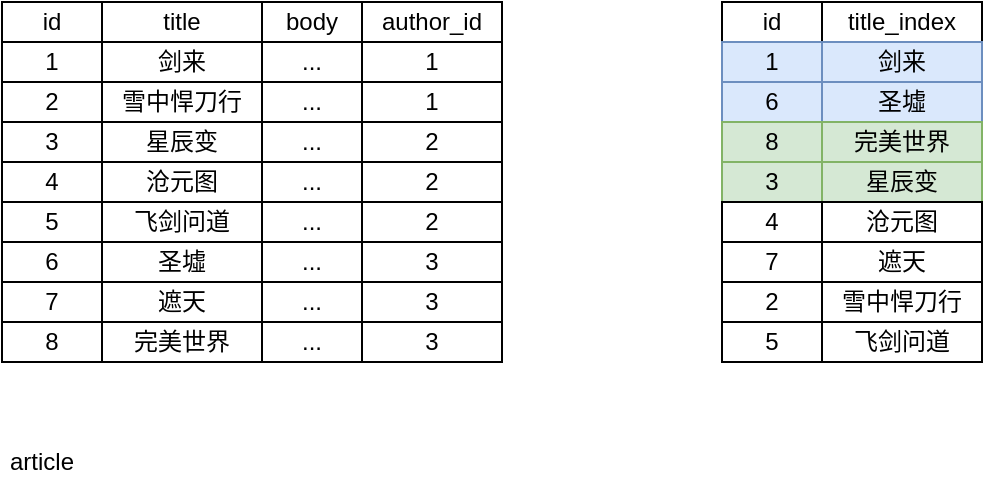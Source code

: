 <mxfile version="12.9.13" type="device" pages="5"><diagram id="SAHZ_85-URSZ0L83aKiW" name="第 3 页"><mxGraphModel dx="2884" dy="1764" grid="1" gridSize="10" guides="1" tooltips="1" connect="1" arrows="1" fold="1" page="1" pageScale="1" pageWidth="827" pageHeight="1169" math="0" shadow="0"><root><mxCell id="EM-shL7w8qFc5RK3gQgX-0"/><mxCell id="EM-shL7w8qFc5RK3gQgX-1" parent="EM-shL7w8qFc5RK3gQgX-0"/><mxCell id="H7RAZoJrEF4O6ANiTZ-S-0" value="id" style="rounded=0;whiteSpace=wrap;html=1;" parent="EM-shL7w8qFc5RK3gQgX-1" vertex="1"><mxGeometry x="-1620" y="-1150" width="50" height="20" as="geometry"/></mxCell><mxCell id="H7RAZoJrEF4O6ANiTZ-S-1" value="title" style="rounded=0;whiteSpace=wrap;html=1;" parent="EM-shL7w8qFc5RK3gQgX-1" vertex="1"><mxGeometry x="-1570" y="-1150" width="80" height="20" as="geometry"/></mxCell><mxCell id="H7RAZoJrEF4O6ANiTZ-S-2" value="body" style="rounded=0;whiteSpace=wrap;html=1;" parent="EM-shL7w8qFc5RK3gQgX-1" vertex="1"><mxGeometry x="-1490" y="-1150" width="50" height="20" as="geometry"/></mxCell><mxCell id="H7RAZoJrEF4O6ANiTZ-S-3" value="author_id" style="rounded=0;whiteSpace=wrap;html=1;" parent="EM-shL7w8qFc5RK3gQgX-1" vertex="1"><mxGeometry x="-1440" y="-1150" width="70" height="20" as="geometry"/></mxCell><mxCell id="H7RAZoJrEF4O6ANiTZ-S-4" value="1" style="rounded=0;whiteSpace=wrap;html=1;" parent="EM-shL7w8qFc5RK3gQgX-1" vertex="1"><mxGeometry x="-1620" y="-1130" width="50" height="20" as="geometry"/></mxCell><mxCell id="H7RAZoJrEF4O6ANiTZ-S-5" value="剑来" style="rounded=0;whiteSpace=wrap;html=1;" parent="EM-shL7w8qFc5RK3gQgX-1" vertex="1"><mxGeometry x="-1570" y="-1130" width="80" height="20" as="geometry"/></mxCell><mxCell id="H7RAZoJrEF4O6ANiTZ-S-6" value="..." style="rounded=0;whiteSpace=wrap;html=1;" parent="EM-shL7w8qFc5RK3gQgX-1" vertex="1"><mxGeometry x="-1490" y="-1130" width="50" height="20" as="geometry"/></mxCell><mxCell id="H7RAZoJrEF4O6ANiTZ-S-7" value="1" style="rounded=0;whiteSpace=wrap;html=1;" parent="EM-shL7w8qFc5RK3gQgX-1" vertex="1"><mxGeometry x="-1440" y="-1130" width="70" height="20" as="geometry"/></mxCell><mxCell id="H7RAZoJrEF4O6ANiTZ-S-8" value="2" style="rounded=0;whiteSpace=wrap;html=1;" parent="EM-shL7w8qFc5RK3gQgX-1" vertex="1"><mxGeometry x="-1620" y="-1110" width="50" height="20" as="geometry"/></mxCell><mxCell id="H7RAZoJrEF4O6ANiTZ-S-9" value="雪中悍刀行" style="rounded=0;whiteSpace=wrap;html=1;" parent="EM-shL7w8qFc5RK3gQgX-1" vertex="1"><mxGeometry x="-1570" y="-1110" width="80" height="20" as="geometry"/></mxCell><mxCell id="H7RAZoJrEF4O6ANiTZ-S-10" value="..." style="rounded=0;whiteSpace=wrap;html=1;" parent="EM-shL7w8qFc5RK3gQgX-1" vertex="1"><mxGeometry x="-1490" y="-1110" width="50" height="20" as="geometry"/></mxCell><mxCell id="H7RAZoJrEF4O6ANiTZ-S-11" value="1" style="rounded=0;whiteSpace=wrap;html=1;" parent="EM-shL7w8qFc5RK3gQgX-1" vertex="1"><mxGeometry x="-1440" y="-1110" width="70" height="20" as="geometry"/></mxCell><mxCell id="H7RAZoJrEF4O6ANiTZ-S-12" value="3" style="rounded=0;whiteSpace=wrap;html=1;" parent="EM-shL7w8qFc5RK3gQgX-1" vertex="1"><mxGeometry x="-1620" y="-1090" width="50" height="20" as="geometry"/></mxCell><mxCell id="H7RAZoJrEF4O6ANiTZ-S-13" value="星辰变" style="rounded=0;whiteSpace=wrap;html=1;" parent="EM-shL7w8qFc5RK3gQgX-1" vertex="1"><mxGeometry x="-1570" y="-1090" width="80" height="20" as="geometry"/></mxCell><mxCell id="H7RAZoJrEF4O6ANiTZ-S-14" value="..." style="rounded=0;whiteSpace=wrap;html=1;" parent="EM-shL7w8qFc5RK3gQgX-1" vertex="1"><mxGeometry x="-1490" y="-1090" width="50" height="20" as="geometry"/></mxCell><mxCell id="H7RAZoJrEF4O6ANiTZ-S-15" value="2" style="rounded=0;whiteSpace=wrap;html=1;" parent="EM-shL7w8qFc5RK3gQgX-1" vertex="1"><mxGeometry x="-1440" y="-1090" width="70" height="20" as="geometry"/></mxCell><mxCell id="H7RAZoJrEF4O6ANiTZ-S-16" value="4" style="rounded=0;whiteSpace=wrap;html=1;" parent="EM-shL7w8qFc5RK3gQgX-1" vertex="1"><mxGeometry x="-1620" y="-1070" width="50" height="20" as="geometry"/></mxCell><mxCell id="H7RAZoJrEF4O6ANiTZ-S-17" value="沧元图" style="rounded=0;whiteSpace=wrap;html=1;" parent="EM-shL7w8qFc5RK3gQgX-1" vertex="1"><mxGeometry x="-1570" y="-1070" width="80" height="20" as="geometry"/></mxCell><mxCell id="H7RAZoJrEF4O6ANiTZ-S-18" value="..." style="rounded=0;whiteSpace=wrap;html=1;" parent="EM-shL7w8qFc5RK3gQgX-1" vertex="1"><mxGeometry x="-1490" y="-1070" width="50" height="20" as="geometry"/></mxCell><mxCell id="H7RAZoJrEF4O6ANiTZ-S-19" value="2" style="rounded=0;whiteSpace=wrap;html=1;" parent="EM-shL7w8qFc5RK3gQgX-1" vertex="1"><mxGeometry x="-1440" y="-1070" width="70" height="20" as="geometry"/></mxCell><mxCell id="H7RAZoJrEF4O6ANiTZ-S-20" value="5" style="rounded=0;whiteSpace=wrap;html=1;" parent="EM-shL7w8qFc5RK3gQgX-1" vertex="1"><mxGeometry x="-1620" y="-1050" width="50" height="20" as="geometry"/></mxCell><mxCell id="H7RAZoJrEF4O6ANiTZ-S-21" value="飞剑问道" style="rounded=0;whiteSpace=wrap;html=1;" parent="EM-shL7w8qFc5RK3gQgX-1" vertex="1"><mxGeometry x="-1570" y="-1050" width="80" height="20" as="geometry"/></mxCell><mxCell id="H7RAZoJrEF4O6ANiTZ-S-22" value="..." style="rounded=0;whiteSpace=wrap;html=1;" parent="EM-shL7w8qFc5RK3gQgX-1" vertex="1"><mxGeometry x="-1490" y="-1050" width="50" height="20" as="geometry"/></mxCell><mxCell id="H7RAZoJrEF4O6ANiTZ-S-23" value="2" style="rounded=0;whiteSpace=wrap;html=1;" parent="EM-shL7w8qFc5RK3gQgX-1" vertex="1"><mxGeometry x="-1440" y="-1050" width="70" height="20" as="geometry"/></mxCell><mxCell id="H7RAZoJrEF4O6ANiTZ-S-24" value="6" style="rounded=0;whiteSpace=wrap;html=1;" parent="EM-shL7w8qFc5RK3gQgX-1" vertex="1"><mxGeometry x="-1620" y="-1030" width="50" height="20" as="geometry"/></mxCell><mxCell id="H7RAZoJrEF4O6ANiTZ-S-25" value="圣墟" style="rounded=0;whiteSpace=wrap;html=1;" parent="EM-shL7w8qFc5RK3gQgX-1" vertex="1"><mxGeometry x="-1570" y="-1030" width="80" height="20" as="geometry"/></mxCell><mxCell id="H7RAZoJrEF4O6ANiTZ-S-26" value="..." style="rounded=0;whiteSpace=wrap;html=1;" parent="EM-shL7w8qFc5RK3gQgX-1" vertex="1"><mxGeometry x="-1490" y="-1030" width="50" height="20" as="geometry"/></mxCell><mxCell id="H7RAZoJrEF4O6ANiTZ-S-27" value="3" style="rounded=0;whiteSpace=wrap;html=1;" parent="EM-shL7w8qFc5RK3gQgX-1" vertex="1"><mxGeometry x="-1440" y="-1030" width="70" height="20" as="geometry"/></mxCell><mxCell id="H7RAZoJrEF4O6ANiTZ-S-28" value="7" style="rounded=0;whiteSpace=wrap;html=1;" parent="EM-shL7w8qFc5RK3gQgX-1" vertex="1"><mxGeometry x="-1620" y="-1010" width="50" height="20" as="geometry"/></mxCell><mxCell id="H7RAZoJrEF4O6ANiTZ-S-29" value="遮天" style="rounded=0;whiteSpace=wrap;html=1;" parent="EM-shL7w8qFc5RK3gQgX-1" vertex="1"><mxGeometry x="-1570" y="-1010" width="80" height="20" as="geometry"/></mxCell><mxCell id="H7RAZoJrEF4O6ANiTZ-S-30" value="..." style="rounded=0;whiteSpace=wrap;html=1;" parent="EM-shL7w8qFc5RK3gQgX-1" vertex="1"><mxGeometry x="-1490" y="-1010" width="50" height="20" as="geometry"/></mxCell><mxCell id="H7RAZoJrEF4O6ANiTZ-S-31" value="3" style="rounded=0;whiteSpace=wrap;html=1;" parent="EM-shL7w8qFc5RK3gQgX-1" vertex="1"><mxGeometry x="-1440" y="-1010" width="70" height="20" as="geometry"/></mxCell><mxCell id="H7RAZoJrEF4O6ANiTZ-S-32" value="8" style="rounded=0;whiteSpace=wrap;html=1;" parent="EM-shL7w8qFc5RK3gQgX-1" vertex="1"><mxGeometry x="-1620" y="-990" width="50" height="20" as="geometry"/></mxCell><mxCell id="H7RAZoJrEF4O6ANiTZ-S-33" value="完美世界" style="rounded=0;whiteSpace=wrap;html=1;" parent="EM-shL7w8qFc5RK3gQgX-1" vertex="1"><mxGeometry x="-1570" y="-990" width="80" height="20" as="geometry"/></mxCell><mxCell id="H7RAZoJrEF4O6ANiTZ-S-34" value="..." style="rounded=0;whiteSpace=wrap;html=1;" parent="EM-shL7w8qFc5RK3gQgX-1" vertex="1"><mxGeometry x="-1490" y="-990" width="50" height="20" as="geometry"/></mxCell><mxCell id="H7RAZoJrEF4O6ANiTZ-S-35" value="3" style="rounded=0;whiteSpace=wrap;html=1;" parent="EM-shL7w8qFc5RK3gQgX-1" vertex="1"><mxGeometry x="-1440" y="-990" width="70" height="20" as="geometry"/></mxCell><mxCell id="H7RAZoJrEF4O6ANiTZ-S-36" value="article" style="text;html=1;strokeColor=none;fillColor=none;align=center;verticalAlign=middle;whiteSpace=wrap;rounded=0;" parent="EM-shL7w8qFc5RK3gQgX-1" vertex="1"><mxGeometry x="-1620" y="-930" width="40" height="20" as="geometry"/></mxCell><mxCell id="H7RAZoJrEF4O6ANiTZ-S-46" value="id" style="rounded=0;whiteSpace=wrap;html=1;" parent="EM-shL7w8qFc5RK3gQgX-1" vertex="1"><mxGeometry x="-1260" y="-1150" width="50" height="20" as="geometry"/></mxCell><mxCell id="H7RAZoJrEF4O6ANiTZ-S-47" value="title_index" style="rounded=0;whiteSpace=wrap;html=1;" parent="EM-shL7w8qFc5RK3gQgX-1" vertex="1"><mxGeometry x="-1210" y="-1150" width="80" height="20" as="geometry"/></mxCell><mxCell id="H7RAZoJrEF4O6ANiTZ-S-48" value="1" style="rounded=0;whiteSpace=wrap;html=1;fillColor=#dae8fc;strokeColor=#6c8ebf;" parent="EM-shL7w8qFc5RK3gQgX-1" vertex="1"><mxGeometry x="-1260" y="-1130" width="50" height="20" as="geometry"/></mxCell><mxCell id="H7RAZoJrEF4O6ANiTZ-S-49" value="剑来" style="rounded=0;whiteSpace=wrap;html=1;fillColor=#dae8fc;strokeColor=#6c8ebf;" parent="EM-shL7w8qFc5RK3gQgX-1" vertex="1"><mxGeometry x="-1210" y="-1130" width="80" height="20" as="geometry"/></mxCell><mxCell id="H7RAZoJrEF4O6ANiTZ-S-50" value="2" style="rounded=0;whiteSpace=wrap;html=1;" parent="EM-shL7w8qFc5RK3gQgX-1" vertex="1"><mxGeometry x="-1260" y="-1010" width="50" height="20" as="geometry"/></mxCell><mxCell id="H7RAZoJrEF4O6ANiTZ-S-51" value="雪中悍刀行" style="rounded=0;whiteSpace=wrap;html=1;" parent="EM-shL7w8qFc5RK3gQgX-1" vertex="1"><mxGeometry x="-1210" y="-1010" width="80" height="20" as="geometry"/></mxCell><mxCell id="H7RAZoJrEF4O6ANiTZ-S-52" value="3" style="rounded=0;whiteSpace=wrap;html=1;fillColor=#d5e8d4;strokeColor=#82b366;" parent="EM-shL7w8qFc5RK3gQgX-1" vertex="1"><mxGeometry x="-1260" y="-1070" width="50" height="20" as="geometry"/></mxCell><mxCell id="H7RAZoJrEF4O6ANiTZ-S-53" value="星辰变" style="rounded=0;whiteSpace=wrap;html=1;fillColor=#d5e8d4;strokeColor=#82b366;" parent="EM-shL7w8qFc5RK3gQgX-1" vertex="1"><mxGeometry x="-1210" y="-1070" width="80" height="20" as="geometry"/></mxCell><mxCell id="H7RAZoJrEF4O6ANiTZ-S-54" value="4" style="rounded=0;whiteSpace=wrap;html=1;" parent="EM-shL7w8qFc5RK3gQgX-1" vertex="1"><mxGeometry x="-1260" y="-1050" width="50" height="20" as="geometry"/></mxCell><mxCell id="H7RAZoJrEF4O6ANiTZ-S-55" value="沧元图" style="rounded=0;whiteSpace=wrap;html=1;" parent="EM-shL7w8qFc5RK3gQgX-1" vertex="1"><mxGeometry x="-1210" y="-1050" width="80" height="20" as="geometry"/></mxCell><mxCell id="H7RAZoJrEF4O6ANiTZ-S-56" value="5" style="rounded=0;whiteSpace=wrap;html=1;" parent="EM-shL7w8qFc5RK3gQgX-1" vertex="1"><mxGeometry x="-1260" y="-990" width="50" height="20" as="geometry"/></mxCell><mxCell id="H7RAZoJrEF4O6ANiTZ-S-57" value="飞剑问道" style="rounded=0;whiteSpace=wrap;html=1;" parent="EM-shL7w8qFc5RK3gQgX-1" vertex="1"><mxGeometry x="-1210" y="-990" width="80" height="20" as="geometry"/></mxCell><mxCell id="H7RAZoJrEF4O6ANiTZ-S-58" value="6" style="rounded=0;whiteSpace=wrap;html=1;fillColor=#dae8fc;strokeColor=#6c8ebf;" parent="EM-shL7w8qFc5RK3gQgX-1" vertex="1"><mxGeometry x="-1260" y="-1110" width="50" height="20" as="geometry"/></mxCell><mxCell id="H7RAZoJrEF4O6ANiTZ-S-59" value="圣墟" style="rounded=0;whiteSpace=wrap;html=1;fillColor=#dae8fc;strokeColor=#6c8ebf;" parent="EM-shL7w8qFc5RK3gQgX-1" vertex="1"><mxGeometry x="-1210" y="-1110" width="80" height="20" as="geometry"/></mxCell><mxCell id="H7RAZoJrEF4O6ANiTZ-S-60" value="7" style="rounded=0;whiteSpace=wrap;html=1;" parent="EM-shL7w8qFc5RK3gQgX-1" vertex="1"><mxGeometry x="-1260" y="-1030" width="50" height="20" as="geometry"/></mxCell><mxCell id="H7RAZoJrEF4O6ANiTZ-S-61" value="遮天" style="rounded=0;whiteSpace=wrap;html=1;" parent="EM-shL7w8qFc5RK3gQgX-1" vertex="1"><mxGeometry x="-1210" y="-1030" width="80" height="20" as="geometry"/></mxCell><mxCell id="H7RAZoJrEF4O6ANiTZ-S-62" value="8" style="rounded=0;whiteSpace=wrap;html=1;fillColor=#d5e8d4;strokeColor=#82b366;" parent="EM-shL7w8qFc5RK3gQgX-1" vertex="1"><mxGeometry x="-1260" y="-1090" width="50" height="20" as="geometry"/></mxCell><mxCell id="H7RAZoJrEF4O6ANiTZ-S-63" value="完美世界" style="rounded=0;whiteSpace=wrap;html=1;fillColor=#d5e8d4;strokeColor=#82b366;" parent="EM-shL7w8qFc5RK3gQgX-1" vertex="1"><mxGeometry x="-1210" y="-1090" width="80" height="20" as="geometry"/></mxCell></root></mxGraphModel></diagram><diagram id="Gzs7gJSkdzjcwkYNCW-Y" name="一对多"><mxGraphModel dx="2502" dy="1579" grid="1" gridSize="10" guides="1" tooltips="1" connect="1" arrows="1" fold="1" page="1" pageScale="1" pageWidth="827" pageHeight="1169" math="0" shadow="0"><root><mxCell id="0"/><mxCell id="1" parent="0"/><mxCell id="wrlvUD5LzXVOaddVblRg-1" value="id" style="rounded=0;whiteSpace=wrap;html=1;" parent="1" vertex="1"><mxGeometry x="-1620" y="-1000" width="50" height="20" as="geometry"/></mxCell><mxCell id="wrlvUD5LzXVOaddVblRg-2" value="title" style="rounded=0;whiteSpace=wrap;html=1;" parent="1" vertex="1"><mxGeometry x="-1570" y="-1000" width="80" height="20" as="geometry"/></mxCell><mxCell id="wrlvUD5LzXVOaddVblRg-3" value="body" style="rounded=0;whiteSpace=wrap;html=1;" parent="1" vertex="1"><mxGeometry x="-1490" y="-1000" width="50" height="20" as="geometry"/></mxCell><mxCell id="wrlvUD5LzXVOaddVblRg-4" style="edgeStyle=orthogonalEdgeStyle;rounded=0;orthogonalLoop=1;jettySize=auto;html=1;exitX=0.5;exitY=0;exitDx=0;exitDy=0;entryX=0.5;entryY=0;entryDx=0;entryDy=0;" parent="1" source="wrlvUD5LzXVOaddVblRg-5" target="wrlvUD5LzXVOaddVblRg-46" edge="1"><mxGeometry relative="1" as="geometry"><mxPoint x="-1405" y="-1040" as="targetPoint"/></mxGeometry></mxCell><mxCell id="wrlvUD5LzXVOaddVblRg-5" value="author_id" style="rounded=0;whiteSpace=wrap;html=1;" parent="1" vertex="1"><mxGeometry x="-1440" y="-1000" width="70" height="20" as="geometry"/></mxCell><mxCell id="wrlvUD5LzXVOaddVblRg-6" value="1" style="rounded=0;whiteSpace=wrap;html=1;" parent="1" vertex="1"><mxGeometry x="-1620" y="-980" width="50" height="20" as="geometry"/></mxCell><mxCell id="wrlvUD5LzXVOaddVblRg-7" value="剑来" style="rounded=0;whiteSpace=wrap;html=1;" parent="1" vertex="1"><mxGeometry x="-1570" y="-980" width="80" height="20" as="geometry"/></mxCell><mxCell id="wrlvUD5LzXVOaddVblRg-8" value="..." style="rounded=0;whiteSpace=wrap;html=1;" parent="1" vertex="1"><mxGeometry x="-1490" y="-980" width="50" height="20" as="geometry"/></mxCell><mxCell id="wrlvUD5LzXVOaddVblRg-9" style="edgeStyle=orthogonalEdgeStyle;rounded=0;orthogonalLoop=1;jettySize=auto;html=1;exitX=1;exitY=0.5;exitDx=0;exitDy=0;entryX=0;entryY=0.5;entryDx=0;entryDy=0;dashed=1;startArrow=none;startFill=0;endArrow=openThin;endFill=0;curved=1;" parent="1" source="wrlvUD5LzXVOaddVblRg-10" target="wrlvUD5LzXVOaddVblRg-49" edge="1"><mxGeometry relative="1" as="geometry"/></mxCell><mxCell id="wrlvUD5LzXVOaddVblRg-10" value="1" style="rounded=0;whiteSpace=wrap;html=1;" parent="1" vertex="1"><mxGeometry x="-1440" y="-980" width="70" height="20" as="geometry"/></mxCell><mxCell id="wrlvUD5LzXVOaddVblRg-11" value="2" style="rounded=0;whiteSpace=wrap;html=1;" parent="1" vertex="1"><mxGeometry x="-1620" y="-960" width="50" height="20" as="geometry"/></mxCell><mxCell id="wrlvUD5LzXVOaddVblRg-12" value="雪中悍刀行" style="rounded=0;whiteSpace=wrap;html=1;" parent="1" vertex="1"><mxGeometry x="-1570" y="-960" width="80" height="20" as="geometry"/></mxCell><mxCell id="wrlvUD5LzXVOaddVblRg-13" value="..." style="rounded=0;whiteSpace=wrap;html=1;" parent="1" vertex="1"><mxGeometry x="-1490" y="-960" width="50" height="20" as="geometry"/></mxCell><mxCell id="wrlvUD5LzXVOaddVblRg-14" style="edgeStyle=orthogonalEdgeStyle;curved=1;rounded=0;orthogonalLoop=1;jettySize=auto;html=1;exitX=1;exitY=0.5;exitDx=0;exitDy=0;entryX=0;entryY=0.5;entryDx=0;entryDy=0;dashed=1;startArrow=none;startFill=0;endArrow=openThin;endFill=0;" parent="1" source="wrlvUD5LzXVOaddVblRg-15" target="wrlvUD5LzXVOaddVblRg-49" edge="1"><mxGeometry relative="1" as="geometry"/></mxCell><mxCell id="wrlvUD5LzXVOaddVblRg-15" value="1" style="rounded=0;whiteSpace=wrap;html=1;" parent="1" vertex="1"><mxGeometry x="-1440" y="-960" width="70" height="20" as="geometry"/></mxCell><mxCell id="wrlvUD5LzXVOaddVblRg-16" value="3" style="rounded=0;whiteSpace=wrap;html=1;" parent="1" vertex="1"><mxGeometry x="-1620" y="-940" width="50" height="20" as="geometry"/></mxCell><mxCell id="wrlvUD5LzXVOaddVblRg-17" value="星辰变" style="rounded=0;whiteSpace=wrap;html=1;" parent="1" vertex="1"><mxGeometry x="-1570" y="-940" width="80" height="20" as="geometry"/></mxCell><mxCell id="wrlvUD5LzXVOaddVblRg-18" value="..." style="rounded=0;whiteSpace=wrap;html=1;" parent="1" vertex="1"><mxGeometry x="-1490" y="-940" width="50" height="20" as="geometry"/></mxCell><mxCell id="wrlvUD5LzXVOaddVblRg-19" style="edgeStyle=orthogonalEdgeStyle;curved=1;rounded=0;orthogonalLoop=1;jettySize=auto;html=1;exitX=1;exitY=0.5;exitDx=0;exitDy=0;entryX=0;entryY=0.5;entryDx=0;entryDy=0;dashed=1;startArrow=none;startFill=0;endArrow=openThin;endFill=0;" parent="1" source="wrlvUD5LzXVOaddVblRg-20" target="wrlvUD5LzXVOaddVblRg-52" edge="1"><mxGeometry relative="1" as="geometry"/></mxCell><mxCell id="wrlvUD5LzXVOaddVblRg-20" value="2" style="rounded=0;whiteSpace=wrap;html=1;" parent="1" vertex="1"><mxGeometry x="-1440" y="-940" width="70" height="20" as="geometry"/></mxCell><mxCell id="wrlvUD5LzXVOaddVblRg-21" value="4" style="rounded=0;whiteSpace=wrap;html=1;" parent="1" vertex="1"><mxGeometry x="-1620" y="-920" width="50" height="20" as="geometry"/></mxCell><mxCell id="wrlvUD5LzXVOaddVblRg-22" value="沧元图" style="rounded=0;whiteSpace=wrap;html=1;" parent="1" vertex="1"><mxGeometry x="-1570" y="-920" width="80" height="20" as="geometry"/></mxCell><mxCell id="wrlvUD5LzXVOaddVblRg-23" value="..." style="rounded=0;whiteSpace=wrap;html=1;" parent="1" vertex="1"><mxGeometry x="-1490" y="-920" width="50" height="20" as="geometry"/></mxCell><mxCell id="wrlvUD5LzXVOaddVblRg-24" style="edgeStyle=orthogonalEdgeStyle;curved=1;rounded=0;orthogonalLoop=1;jettySize=auto;html=1;exitX=1;exitY=0.5;exitDx=0;exitDy=0;dashed=1;startArrow=none;startFill=0;endArrow=openThin;endFill=0;" parent="1" source="wrlvUD5LzXVOaddVblRg-25" target="wrlvUD5LzXVOaddVblRg-52" edge="1"><mxGeometry relative="1" as="geometry"/></mxCell><mxCell id="wrlvUD5LzXVOaddVblRg-25" value="2" style="rounded=0;whiteSpace=wrap;html=1;" parent="1" vertex="1"><mxGeometry x="-1440" y="-920" width="70" height="20" as="geometry"/></mxCell><mxCell id="wrlvUD5LzXVOaddVblRg-26" value="5" style="rounded=0;whiteSpace=wrap;html=1;" parent="1" vertex="1"><mxGeometry x="-1620" y="-900" width="50" height="20" as="geometry"/></mxCell><mxCell id="wrlvUD5LzXVOaddVblRg-27" value="飞剑问道" style="rounded=0;whiteSpace=wrap;html=1;" parent="1" vertex="1"><mxGeometry x="-1570" y="-900" width="80" height="20" as="geometry"/></mxCell><mxCell id="wrlvUD5LzXVOaddVblRg-28" value="..." style="rounded=0;whiteSpace=wrap;html=1;" parent="1" vertex="1"><mxGeometry x="-1490" y="-900" width="50" height="20" as="geometry"/></mxCell><mxCell id="wrlvUD5LzXVOaddVblRg-29" style="edgeStyle=orthogonalEdgeStyle;curved=1;rounded=0;orthogonalLoop=1;jettySize=auto;html=1;exitX=1;exitY=0.5;exitDx=0;exitDy=0;dashed=1;startArrow=none;startFill=0;endArrow=openThin;endFill=0;entryX=0;entryY=0.5;entryDx=0;entryDy=0;" parent="1" source="wrlvUD5LzXVOaddVblRg-30" target="wrlvUD5LzXVOaddVblRg-52" edge="1"><mxGeometry relative="1" as="geometry"><mxPoint x="-1260" y="-890" as="targetPoint"/></mxGeometry></mxCell><mxCell id="wrlvUD5LzXVOaddVblRg-30" value="2" style="rounded=0;whiteSpace=wrap;html=1;" parent="1" vertex="1"><mxGeometry x="-1440" y="-900" width="70" height="20" as="geometry"/></mxCell><mxCell id="wrlvUD5LzXVOaddVblRg-31" value="6" style="rounded=0;whiteSpace=wrap;html=1;" parent="1" vertex="1"><mxGeometry x="-1620" y="-880" width="50" height="20" as="geometry"/></mxCell><mxCell id="wrlvUD5LzXVOaddVblRg-32" value="圣墟" style="rounded=0;whiteSpace=wrap;html=1;" parent="1" vertex="1"><mxGeometry x="-1570" y="-880" width="80" height="20" as="geometry"/></mxCell><mxCell id="wrlvUD5LzXVOaddVblRg-33" value="..." style="rounded=0;whiteSpace=wrap;html=1;" parent="1" vertex="1"><mxGeometry x="-1490" y="-880" width="50" height="20" as="geometry"/></mxCell><mxCell id="wrlvUD5LzXVOaddVblRg-34" style="edgeStyle=orthogonalEdgeStyle;curved=1;rounded=0;orthogonalLoop=1;jettySize=auto;html=1;exitX=1;exitY=0.5;exitDx=0;exitDy=0;entryX=0;entryY=0.5;entryDx=0;entryDy=0;dashed=1;startArrow=none;startFill=0;endArrow=openThin;endFill=0;" parent="1" source="wrlvUD5LzXVOaddVblRg-35" target="wrlvUD5LzXVOaddVblRg-55" edge="1"><mxGeometry relative="1" as="geometry"/></mxCell><mxCell id="wrlvUD5LzXVOaddVblRg-35" value="3" style="rounded=0;whiteSpace=wrap;html=1;" parent="1" vertex="1"><mxGeometry x="-1440" y="-880" width="70" height="20" as="geometry"/></mxCell><mxCell id="wrlvUD5LzXVOaddVblRg-36" value="7" style="rounded=0;whiteSpace=wrap;html=1;" parent="1" vertex="1"><mxGeometry x="-1620" y="-860" width="50" height="20" as="geometry"/></mxCell><mxCell id="wrlvUD5LzXVOaddVblRg-37" value="遮天" style="rounded=0;whiteSpace=wrap;html=1;" parent="1" vertex="1"><mxGeometry x="-1570" y="-860" width="80" height="20" as="geometry"/></mxCell><mxCell id="wrlvUD5LzXVOaddVblRg-38" value="..." style="rounded=0;whiteSpace=wrap;html=1;" parent="1" vertex="1"><mxGeometry x="-1490" y="-860" width="50" height="20" as="geometry"/></mxCell><mxCell id="wrlvUD5LzXVOaddVblRg-39" style="edgeStyle=orthogonalEdgeStyle;curved=1;rounded=0;orthogonalLoop=1;jettySize=auto;html=1;exitX=1;exitY=0.5;exitDx=0;exitDy=0;dashed=1;startArrow=none;startFill=0;endArrow=openThin;endFill=0;entryX=0;entryY=0.5;entryDx=0;entryDy=0;" parent="1" source="wrlvUD5LzXVOaddVblRg-40" target="wrlvUD5LzXVOaddVblRg-55" edge="1"><mxGeometry relative="1" as="geometry"><mxPoint x="-1330" y="-860" as="targetPoint"/></mxGeometry></mxCell><mxCell id="wrlvUD5LzXVOaddVblRg-40" value="3" style="rounded=0;whiteSpace=wrap;html=1;" parent="1" vertex="1"><mxGeometry x="-1440" y="-860" width="70" height="20" as="geometry"/></mxCell><mxCell id="wrlvUD5LzXVOaddVblRg-41" value="8" style="rounded=0;whiteSpace=wrap;html=1;" parent="1" vertex="1"><mxGeometry x="-1620" y="-840" width="50" height="20" as="geometry"/></mxCell><mxCell id="wrlvUD5LzXVOaddVblRg-42" value="完美世界" style="rounded=0;whiteSpace=wrap;html=1;" parent="1" vertex="1"><mxGeometry x="-1570" y="-840" width="80" height="20" as="geometry"/></mxCell><mxCell id="wrlvUD5LzXVOaddVblRg-43" value="..." style="rounded=0;whiteSpace=wrap;html=1;" parent="1" vertex="1"><mxGeometry x="-1490" y="-840" width="50" height="20" as="geometry"/></mxCell><mxCell id="wrlvUD5LzXVOaddVblRg-44" style="edgeStyle=orthogonalEdgeStyle;curved=1;rounded=0;orthogonalLoop=1;jettySize=auto;html=1;exitX=1;exitY=0.5;exitDx=0;exitDy=0;entryX=0;entryY=0.5;entryDx=0;entryDy=0;dashed=1;startArrow=none;startFill=0;endArrow=openThin;endFill=0;" parent="1" source="wrlvUD5LzXVOaddVblRg-45" target="wrlvUD5LzXVOaddVblRg-55" edge="1"><mxGeometry relative="1" as="geometry"/></mxCell><mxCell id="wrlvUD5LzXVOaddVblRg-45" value="3" style="rounded=0;whiteSpace=wrap;html=1;" parent="1" vertex="1"><mxGeometry x="-1440" y="-840" width="70" height="20" as="geometry"/></mxCell><mxCell id="wrlvUD5LzXVOaddVblRg-46" value="id" style="rounded=0;whiteSpace=wrap;html=1;" parent="1" vertex="1"><mxGeometry x="-1260" y="-960" width="50" height="20" as="geometry"/></mxCell><mxCell id="wrlvUD5LzXVOaddVblRg-47" value="title" style="rounded=0;whiteSpace=wrap;html=1;" parent="1" vertex="1"><mxGeometry x="-1210" y="-960" width="80" height="20" as="geometry"/></mxCell><mxCell id="wrlvUD5LzXVOaddVblRg-48" value="phone" style="rounded=0;whiteSpace=wrap;html=1;" parent="1" vertex="1"><mxGeometry x="-1130" y="-960" width="50" height="20" as="geometry"/></mxCell><mxCell id="wrlvUD5LzXVOaddVblRg-49" value="1" style="rounded=0;whiteSpace=wrap;html=1;" parent="1" vertex="1"><mxGeometry x="-1260" y="-940" width="50" height="20" as="geometry"/></mxCell><mxCell id="wrlvUD5LzXVOaddVblRg-50" value="烽火戏诸侯" style="rounded=0;whiteSpace=wrap;html=1;" parent="1" vertex="1"><mxGeometry x="-1210" y="-940" width="80" height="20" as="geometry"/></mxCell><mxCell id="wrlvUD5LzXVOaddVblRg-51" value="110110" style="rounded=0;whiteSpace=wrap;html=1;" parent="1" vertex="1"><mxGeometry x="-1130" y="-940" width="50" height="20" as="geometry"/></mxCell><mxCell id="wrlvUD5LzXVOaddVblRg-52" value="2" style="rounded=0;whiteSpace=wrap;html=1;" parent="1" vertex="1"><mxGeometry x="-1260" y="-920" width="50" height="20" as="geometry"/></mxCell><mxCell id="wrlvUD5LzXVOaddVblRg-53" value="我吃西红柿" style="rounded=0;whiteSpace=wrap;html=1;" parent="1" vertex="1"><mxGeometry x="-1210" y="-920" width="80" height="20" as="geometry"/></mxCell><mxCell id="wrlvUD5LzXVOaddVblRg-54" value="110111" style="rounded=0;whiteSpace=wrap;html=1;" parent="1" vertex="1"><mxGeometry x="-1130" y="-920" width="50" height="20" as="geometry"/></mxCell><mxCell id="wrlvUD5LzXVOaddVblRg-55" value="3" style="rounded=0;whiteSpace=wrap;html=1;" parent="1" vertex="1"><mxGeometry x="-1260" y="-900" width="50" height="20" as="geometry"/></mxCell><mxCell id="wrlvUD5LzXVOaddVblRg-56" value="辰东" style="rounded=0;whiteSpace=wrap;html=1;" parent="1" vertex="1"><mxGeometry x="-1210" y="-900" width="80" height="20" as="geometry"/></mxCell><mxCell id="wrlvUD5LzXVOaddVblRg-57" value="110112" style="rounded=0;whiteSpace=wrap;html=1;" parent="1" vertex="1"><mxGeometry x="-1130" y="-900" width="50" height="20" as="geometry"/></mxCell><mxCell id="wrlvUD5LzXVOaddVblRg-58" value="article" style="text;html=1;strokeColor=none;fillColor=none;align=center;verticalAlign=middle;whiteSpace=wrap;rounded=0;" parent="1" vertex="1"><mxGeometry x="-1620" y="-820" width="40" height="20" as="geometry"/></mxCell><mxCell id="wrlvUD5LzXVOaddVblRg-59" value="author" style="text;html=1;strokeColor=none;fillColor=none;align=center;verticalAlign=middle;whiteSpace=wrap;rounded=0;" parent="1" vertex="1"><mxGeometry x="-1255" y="-880" width="40" height="20" as="geometry"/></mxCell><mxCell id="wrlvUD5LzXVOaddVblRg-60" value="一对多模型" style="rounded=0;whiteSpace=wrap;html=1;" parent="1" vertex="1"><mxGeometry x="-1620" y="-1140" width="160" height="40" as="geometry"/></mxCell></root></mxGraphModel></diagram><diagram name="多对多" id="Z_VQT9Kzv99TWSDsX58X"><mxGraphModel dx="2502" dy="410" grid="1" gridSize="10" guides="1" tooltips="1" connect="1" arrows="1" fold="1" page="1" pageScale="1" pageWidth="827" pageHeight="1169" math="0" shadow="0"><root><mxCell id="38ZSPHdeNjR83yfaIWEU-0"/><mxCell id="38ZSPHdeNjR83yfaIWEU-1" parent="38ZSPHdeNjR83yfaIWEU-0"/><mxCell id="38ZSPHdeNjR83yfaIWEU-2" value="id" style="rounded=0;whiteSpace=wrap;html=1;" parent="38ZSPHdeNjR83yfaIWEU-1" vertex="1"><mxGeometry x="-1510" y="360" width="50" height="20" as="geometry"/></mxCell><mxCell id="38ZSPHdeNjR83yfaIWEU-3" value="name" style="rounded=0;whiteSpace=wrap;html=1;" parent="38ZSPHdeNjR83yfaIWEU-1" vertex="1"><mxGeometry x="-1460" y="360" width="80" height="20" as="geometry"/></mxCell><mxCell id="38ZSPHdeNjR83yfaIWEU-4" value="subject" style="rounded=0;whiteSpace=wrap;html=1;" parent="38ZSPHdeNjR83yfaIWEU-1" vertex="1"><mxGeometry x="-1380" y="360" width="50" height="20" as="geometry"/></mxCell><mxCell id="38ZSPHdeNjR83yfaIWEU-5" value="1" style="rounded=0;whiteSpace=wrap;html=1;" parent="38ZSPHdeNjR83yfaIWEU-1" vertex="1"><mxGeometry x="-1510" y="380" width="50" height="20" as="geometry"/></mxCell><mxCell id="38ZSPHdeNjR83yfaIWEU-6" value="小红" style="rounded=0;whiteSpace=wrap;html=1;" parent="38ZSPHdeNjR83yfaIWEU-1" vertex="1"><mxGeometry x="-1460" y="380" width="80" height="20" as="geometry"/></mxCell><mxCell id="38ZSPHdeNjR83yfaIWEU-7" value="文科" style="rounded=0;whiteSpace=wrap;html=1;" parent="38ZSPHdeNjR83yfaIWEU-1" vertex="1"><mxGeometry x="-1380" y="380" width="50" height="20" as="geometry"/></mxCell><mxCell id="38ZSPHdeNjR83yfaIWEU-8" value="2" style="rounded=0;whiteSpace=wrap;html=1;" parent="38ZSPHdeNjR83yfaIWEU-1" vertex="1"><mxGeometry x="-1510" y="400" width="50" height="20" as="geometry"/></mxCell><mxCell id="38ZSPHdeNjR83yfaIWEU-9" value="小绿" style="rounded=0;whiteSpace=wrap;html=1;" parent="38ZSPHdeNjR83yfaIWEU-1" vertex="1"><mxGeometry x="-1460" y="400" width="80" height="20" as="geometry"/></mxCell><mxCell id="38ZSPHdeNjR83yfaIWEU-10" value="文科" style="rounded=0;whiteSpace=wrap;html=1;" parent="38ZSPHdeNjR83yfaIWEU-1" vertex="1"><mxGeometry x="-1380" y="400" width="50" height="20" as="geometry"/></mxCell><mxCell id="38ZSPHdeNjR83yfaIWEU-11" value="3" style="rounded=0;whiteSpace=wrap;html=1;" parent="38ZSPHdeNjR83yfaIWEU-1" vertex="1"><mxGeometry x="-1510" y="420" width="50" height="20" as="geometry"/></mxCell><mxCell id="38ZSPHdeNjR83yfaIWEU-12" value="小灰" style="rounded=0;whiteSpace=wrap;html=1;" parent="38ZSPHdeNjR83yfaIWEU-1" vertex="1"><mxGeometry x="-1460" y="420" width="80" height="20" as="geometry"/></mxCell><mxCell id="38ZSPHdeNjR83yfaIWEU-13" value="理科" style="rounded=0;whiteSpace=wrap;html=1;" parent="38ZSPHdeNjR83yfaIWEU-1" vertex="1"><mxGeometry x="-1380" y="420" width="50" height="20" as="geometry"/></mxCell><mxCell id="38ZSPHdeNjR83yfaIWEU-14" value="4" style="rounded=0;whiteSpace=wrap;html=1;" parent="38ZSPHdeNjR83yfaIWEU-1" vertex="1"><mxGeometry x="-1510" y="440" width="50" height="20" as="geometry"/></mxCell><mxCell id="38ZSPHdeNjR83yfaIWEU-15" value="小黑" style="rounded=0;whiteSpace=wrap;html=1;" parent="38ZSPHdeNjR83yfaIWEU-1" vertex="1"><mxGeometry x="-1460" y="440" width="80" height="20" as="geometry"/></mxCell><mxCell id="38ZSPHdeNjR83yfaIWEU-16" value="理科" style="rounded=0;whiteSpace=wrap;html=1;" parent="38ZSPHdeNjR83yfaIWEU-1" vertex="1"><mxGeometry x="-1380" y="440" width="50" height="20" as="geometry"/></mxCell><mxCell id="38ZSPHdeNjR83yfaIWEU-17" value="Student" style="text;html=1;strokeColor=none;fillColor=none;align=center;verticalAlign=middle;whiteSpace=wrap;rounded=0;" parent="38ZSPHdeNjR83yfaIWEU-1" vertex="1"><mxGeometry x="-1510" y="460" width="60" height="30" as="geometry"/></mxCell><mxCell id="38ZSPHdeNjR83yfaIWEU-18" value="id" style="rounded=0;whiteSpace=wrap;html=1;" parent="38ZSPHdeNjR83yfaIWEU-1" vertex="1"><mxGeometry x="-1290" y="220" width="50" height="20" as="geometry"/></mxCell><mxCell id="38ZSPHdeNjR83yfaIWEU-19" value="name" style="rounded=0;whiteSpace=wrap;html=1;" parent="38ZSPHdeNjR83yfaIWEU-1" vertex="1"><mxGeometry x="-1240" y="220" width="80" height="20" as="geometry"/></mxCell><mxCell id="38ZSPHdeNjR83yfaIWEU-20" value="office" style="rounded=0;whiteSpace=wrap;html=1;" parent="38ZSPHdeNjR83yfaIWEU-1" vertex="1"><mxGeometry x="-1160" y="220" width="90" height="20" as="geometry"/></mxCell><mxCell id="38ZSPHdeNjR83yfaIWEU-21" value="1" style="rounded=0;whiteSpace=wrap;html=1;" parent="38ZSPHdeNjR83yfaIWEU-1" vertex="1"><mxGeometry x="-1290" y="240" width="50" height="20" as="geometry"/></mxCell><mxCell id="38ZSPHdeNjR83yfaIWEU-22" value="张三" style="rounded=0;whiteSpace=wrap;html=1;" parent="38ZSPHdeNjR83yfaIWEU-1" vertex="1"><mxGeometry x="-1240" y="240" width="80" height="20" as="geometry"/></mxCell><mxCell id="38ZSPHdeNjR83yfaIWEU-23" value="语文老师" style="rounded=0;whiteSpace=wrap;html=1;" parent="38ZSPHdeNjR83yfaIWEU-1" vertex="1"><mxGeometry x="-1160" y="240" width="90" height="20" as="geometry"/></mxCell><mxCell id="38ZSPHdeNjR83yfaIWEU-24" value="2" style="rounded=0;whiteSpace=wrap;html=1;" parent="38ZSPHdeNjR83yfaIWEU-1" vertex="1"><mxGeometry x="-1290" y="260" width="50" height="20" as="geometry"/></mxCell><mxCell id="38ZSPHdeNjR83yfaIWEU-25" value="李四" style="rounded=0;whiteSpace=wrap;html=1;" parent="38ZSPHdeNjR83yfaIWEU-1" vertex="1"><mxGeometry x="-1240" y="260" width="80" height="20" as="geometry"/></mxCell><mxCell id="38ZSPHdeNjR83yfaIWEU-26" value="历史老师" style="rounded=0;whiteSpace=wrap;html=1;" parent="38ZSPHdeNjR83yfaIWEU-1" vertex="1"><mxGeometry x="-1160" y="260" width="90" height="20" as="geometry"/></mxCell><mxCell id="38ZSPHdeNjR83yfaIWEU-27" value="3" style="rounded=0;whiteSpace=wrap;html=1;" parent="38ZSPHdeNjR83yfaIWEU-1" vertex="1"><mxGeometry x="-1290" y="280" width="50" height="20" as="geometry"/></mxCell><mxCell id="38ZSPHdeNjR83yfaIWEU-28" value="王五" style="rounded=0;whiteSpace=wrap;html=1;" parent="38ZSPHdeNjR83yfaIWEU-1" vertex="1"><mxGeometry x="-1240" y="280" width="80" height="20" as="geometry"/></mxCell><mxCell id="38ZSPHdeNjR83yfaIWEU-29" value="&lt;span style=&quot;font-family: &amp;#34;helvetica&amp;#34; ; font-size: 12px ; font-style: normal ; font-weight: 400 ; letter-spacing: normal ; text-align: center ; text-indent: 0px ; text-transform: none ; word-spacing: 0px ; float: none ; display: inline&quot;&gt;物理老师&lt;/span&gt;" style="rounded=0;whiteSpace=wrap;html=1;" parent="38ZSPHdeNjR83yfaIWEU-1" vertex="1"><mxGeometry x="-1160" y="280" width="90" height="20" as="geometry"/></mxCell><mxCell id="38ZSPHdeNjR83yfaIWEU-30" value="teacher" style="text;html=1;strokeColor=none;fillColor=none;align=center;verticalAlign=middle;whiteSpace=wrap;rounded=0;" parent="38ZSPHdeNjR83yfaIWEU-1" vertex="1"><mxGeometry x="-1290" y="300" width="60" height="30" as="geometry"/></mxCell><mxCell id="38ZSPHdeNjR83yfaIWEU-31" value="student_id" style="rounded=0;whiteSpace=wrap;html=1;" parent="38ZSPHdeNjR83yfaIWEU-1" vertex="1"><mxGeometry x="-1510" y="160" width="80" height="20" as="geometry"/></mxCell><mxCell id="38ZSPHdeNjR83yfaIWEU-32" value="teacher_id" style="rounded=0;whiteSpace=wrap;html=1;" parent="38ZSPHdeNjR83yfaIWEU-1" vertex="1"><mxGeometry x="-1430" y="160" width="80" height="20" as="geometry"/></mxCell><mxCell id="38ZSPHdeNjR83yfaIWEU-33" style="edgeStyle=orthogonalEdgeStyle;curved=1;rounded=0;orthogonalLoop=1;jettySize=auto;html=1;exitX=0;exitY=0.5;exitDx=0;exitDy=0;entryX=0;entryY=0.5;entryDx=0;entryDy=0;dashed=1;" parent="38ZSPHdeNjR83yfaIWEU-1" source="38ZSPHdeNjR83yfaIWEU-34" target="38ZSPHdeNjR83yfaIWEU-5" edge="1"><mxGeometry relative="1" as="geometry"><Array as="points"><mxPoint x="-1610" y="190"/><mxPoint x="-1610" y="390"/></Array></mxGeometry></mxCell><mxCell id="38ZSPHdeNjR83yfaIWEU-34" value="1" style="rounded=0;whiteSpace=wrap;html=1;" parent="38ZSPHdeNjR83yfaIWEU-1" vertex="1"><mxGeometry x="-1510" y="180" width="80" height="20" as="geometry"/></mxCell><mxCell id="38ZSPHdeNjR83yfaIWEU-35" style="edgeStyle=orthogonalEdgeStyle;rounded=0;orthogonalLoop=1;jettySize=auto;html=1;exitX=1;exitY=0.5;exitDx=0;exitDy=0;entryX=0;entryY=0.5;entryDx=0;entryDy=0;dashed=1;curved=1;" parent="38ZSPHdeNjR83yfaIWEU-1" source="38ZSPHdeNjR83yfaIWEU-36" target="38ZSPHdeNjR83yfaIWEU-21" edge="1"><mxGeometry relative="1" as="geometry"/></mxCell><mxCell id="38ZSPHdeNjR83yfaIWEU-36" value="1" style="rounded=0;whiteSpace=wrap;html=1;" parent="38ZSPHdeNjR83yfaIWEU-1" vertex="1"><mxGeometry x="-1430" y="180" width="80" height="20" as="geometry"/></mxCell><mxCell id="38ZSPHdeNjR83yfaIWEU-37" style="edgeStyle=orthogonalEdgeStyle;curved=1;rounded=0;orthogonalLoop=1;jettySize=auto;html=1;exitX=0;exitY=0.5;exitDx=0;exitDy=0;entryX=0;entryY=0.5;entryDx=0;entryDy=0;dashed=1;" parent="38ZSPHdeNjR83yfaIWEU-1" source="38ZSPHdeNjR83yfaIWEU-38" target="38ZSPHdeNjR83yfaIWEU-8" edge="1"><mxGeometry relative="1" as="geometry"><Array as="points"><mxPoint x="-1610" y="210"/><mxPoint x="-1610" y="410"/></Array></mxGeometry></mxCell><mxCell id="38ZSPHdeNjR83yfaIWEU-38" value="2" style="rounded=0;whiteSpace=wrap;html=1;" parent="38ZSPHdeNjR83yfaIWEU-1" vertex="1"><mxGeometry x="-1510" y="200" width="80" height="20" as="geometry"/></mxCell><mxCell id="38ZSPHdeNjR83yfaIWEU-39" style="edgeStyle=orthogonalEdgeStyle;curved=1;rounded=0;orthogonalLoop=1;jettySize=auto;html=1;exitX=1;exitY=0.5;exitDx=0;exitDy=0;dashed=1;entryX=0;entryY=0.5;entryDx=0;entryDy=0;" parent="38ZSPHdeNjR83yfaIWEU-1" source="38ZSPHdeNjR83yfaIWEU-40" target="38ZSPHdeNjR83yfaIWEU-21" edge="1"><mxGeometry relative="1" as="geometry"><mxPoint x="-1265" y="180" as="targetPoint"/></mxGeometry></mxCell><mxCell id="38ZSPHdeNjR83yfaIWEU-40" value="1" style="rounded=0;whiteSpace=wrap;html=1;" parent="38ZSPHdeNjR83yfaIWEU-1" vertex="1"><mxGeometry x="-1430" y="200" width="80" height="20" as="geometry"/></mxCell><mxCell id="38ZSPHdeNjR83yfaIWEU-41" style="edgeStyle=orthogonalEdgeStyle;curved=1;rounded=0;orthogonalLoop=1;jettySize=auto;html=1;exitX=0;exitY=0.5;exitDx=0;exitDy=0;entryX=0;entryY=0.5;entryDx=0;entryDy=0;dashed=1;" parent="38ZSPHdeNjR83yfaIWEU-1" source="38ZSPHdeNjR83yfaIWEU-42" target="38ZSPHdeNjR83yfaIWEU-11" edge="1"><mxGeometry relative="1" as="geometry"><Array as="points"><mxPoint x="-1610" y="230"/><mxPoint x="-1610" y="430"/></Array></mxGeometry></mxCell><mxCell id="38ZSPHdeNjR83yfaIWEU-42" value="3" style="rounded=0;whiteSpace=wrap;html=1;" parent="38ZSPHdeNjR83yfaIWEU-1" vertex="1"><mxGeometry x="-1510" y="220" width="80" height="20" as="geometry"/></mxCell><mxCell id="38ZSPHdeNjR83yfaIWEU-43" style="edgeStyle=orthogonalEdgeStyle;curved=1;rounded=0;orthogonalLoop=1;jettySize=auto;html=1;exitX=1;exitY=0.5;exitDx=0;exitDy=0;entryX=0;entryY=0.5;entryDx=0;entryDy=0;dashed=1;" parent="38ZSPHdeNjR83yfaIWEU-1" source="38ZSPHdeNjR83yfaIWEU-44" target="38ZSPHdeNjR83yfaIWEU-21" edge="1"><mxGeometry relative="1" as="geometry"/></mxCell><mxCell id="38ZSPHdeNjR83yfaIWEU-44" value="1" style="rounded=0;whiteSpace=wrap;html=1;" parent="38ZSPHdeNjR83yfaIWEU-1" vertex="1"><mxGeometry x="-1430" y="220" width="80" height="20" as="geometry"/></mxCell><mxCell id="38ZSPHdeNjR83yfaIWEU-45" style="edgeStyle=orthogonalEdgeStyle;curved=1;rounded=0;orthogonalLoop=1;jettySize=auto;html=1;exitX=0;exitY=0.5;exitDx=0;exitDy=0;entryX=0;entryY=0.5;entryDx=0;entryDy=0;dashed=1;" parent="38ZSPHdeNjR83yfaIWEU-1" source="38ZSPHdeNjR83yfaIWEU-46" target="38ZSPHdeNjR83yfaIWEU-14" edge="1"><mxGeometry relative="1" as="geometry"><Array as="points"><mxPoint x="-1610" y="250"/><mxPoint x="-1610" y="450"/></Array></mxGeometry></mxCell><mxCell id="38ZSPHdeNjR83yfaIWEU-46" value="4" style="rounded=0;whiteSpace=wrap;html=1;" parent="38ZSPHdeNjR83yfaIWEU-1" vertex="1"><mxGeometry x="-1510" y="240" width="80" height="20" as="geometry"/></mxCell><mxCell id="38ZSPHdeNjR83yfaIWEU-47" style="edgeStyle=orthogonalEdgeStyle;curved=1;rounded=0;orthogonalLoop=1;jettySize=auto;html=1;exitX=1;exitY=0.5;exitDx=0;exitDy=0;entryX=0;entryY=0.5;entryDx=0;entryDy=0;dashed=1;" parent="38ZSPHdeNjR83yfaIWEU-1" source="38ZSPHdeNjR83yfaIWEU-48" target="38ZSPHdeNjR83yfaIWEU-21" edge="1"><mxGeometry relative="1" as="geometry"/></mxCell><mxCell id="38ZSPHdeNjR83yfaIWEU-48" value="1" style="rounded=0;whiteSpace=wrap;html=1;" parent="38ZSPHdeNjR83yfaIWEU-1" vertex="1"><mxGeometry x="-1430" y="240" width="80" height="20" as="geometry"/></mxCell><mxCell id="38ZSPHdeNjR83yfaIWEU-49" style="edgeStyle=orthogonalEdgeStyle;curved=1;rounded=0;orthogonalLoop=1;jettySize=auto;html=1;exitX=0;exitY=0.5;exitDx=0;exitDy=0;entryX=0;entryY=0.5;entryDx=0;entryDy=0;dashed=1;strokeColor=#000099;" parent="38ZSPHdeNjR83yfaIWEU-1" source="38ZSPHdeNjR83yfaIWEU-50" target="38ZSPHdeNjR83yfaIWEU-5" edge="1"><mxGeometry relative="1" as="geometry"><Array as="points"><mxPoint x="-1590" y="270"/><mxPoint x="-1590" y="390"/></Array></mxGeometry></mxCell><mxCell id="38ZSPHdeNjR83yfaIWEU-50" value="1" style="rounded=0;whiteSpace=wrap;html=1;" parent="38ZSPHdeNjR83yfaIWEU-1" vertex="1"><mxGeometry x="-1510" y="260" width="80" height="20" as="geometry"/></mxCell><mxCell id="38ZSPHdeNjR83yfaIWEU-51" style="edgeStyle=orthogonalEdgeStyle;curved=1;rounded=0;orthogonalLoop=1;jettySize=auto;html=1;exitX=1;exitY=0.5;exitDx=0;exitDy=0;entryX=0;entryY=0.5;entryDx=0;entryDy=0;dashed=1;" parent="38ZSPHdeNjR83yfaIWEU-1" source="38ZSPHdeNjR83yfaIWEU-52" target="38ZSPHdeNjR83yfaIWEU-24" edge="1"><mxGeometry relative="1" as="geometry"/></mxCell><mxCell id="38ZSPHdeNjR83yfaIWEU-52" value="2" style="rounded=0;whiteSpace=wrap;html=1;" parent="38ZSPHdeNjR83yfaIWEU-1" vertex="1"><mxGeometry x="-1430" y="260" width="80" height="20" as="geometry"/></mxCell><mxCell id="38ZSPHdeNjR83yfaIWEU-53" value="2" style="rounded=0;whiteSpace=wrap;html=1;" parent="38ZSPHdeNjR83yfaIWEU-1" vertex="1"><mxGeometry x="-1510" y="280" width="80" height="20" as="geometry"/></mxCell><mxCell id="38ZSPHdeNjR83yfaIWEU-54" style="edgeStyle=orthogonalEdgeStyle;curved=1;rounded=0;orthogonalLoop=1;jettySize=auto;html=1;exitX=1;exitY=0.5;exitDx=0;exitDy=0;entryX=0;entryY=0.5;entryDx=0;entryDy=0;dashed=1;" parent="38ZSPHdeNjR83yfaIWEU-1" source="38ZSPHdeNjR83yfaIWEU-55" target="38ZSPHdeNjR83yfaIWEU-24" edge="1"><mxGeometry relative="1" as="geometry"/></mxCell><mxCell id="38ZSPHdeNjR83yfaIWEU-55" value="2" style="rounded=0;whiteSpace=wrap;html=1;" parent="38ZSPHdeNjR83yfaIWEU-1" vertex="1"><mxGeometry x="-1430" y="280" width="80" height="20" as="geometry"/></mxCell><mxCell id="38ZSPHdeNjR83yfaIWEU-56" style="edgeStyle=orthogonalEdgeStyle;curved=1;rounded=0;orthogonalLoop=1;jettySize=auto;html=1;exitX=0;exitY=0.5;exitDx=0;exitDy=0;entryX=0;entryY=0.5;entryDx=0;entryDy=0;dashed=1;strokeColor=#009900;" parent="38ZSPHdeNjR83yfaIWEU-1" source="38ZSPHdeNjR83yfaIWEU-57" target="38ZSPHdeNjR83yfaIWEU-11" edge="1"><mxGeometry relative="1" as="geometry"><Array as="points"><mxPoint x="-1620" y="310"/><mxPoint x="-1620" y="430"/></Array></mxGeometry></mxCell><mxCell id="38ZSPHdeNjR83yfaIWEU-57" value="3" style="rounded=0;whiteSpace=wrap;html=1;" parent="38ZSPHdeNjR83yfaIWEU-1" vertex="1"><mxGeometry x="-1510" y="300" width="80" height="20" as="geometry"/></mxCell><mxCell id="38ZSPHdeNjR83yfaIWEU-58" style="edgeStyle=orthogonalEdgeStyle;curved=1;rounded=0;orthogonalLoop=1;jettySize=auto;html=1;exitX=1;exitY=0.5;exitDx=0;exitDy=0;entryX=0;entryY=0.5;entryDx=0;entryDy=0;dashed=1;" parent="38ZSPHdeNjR83yfaIWEU-1" source="38ZSPHdeNjR83yfaIWEU-59" target="38ZSPHdeNjR83yfaIWEU-27" edge="1"><mxGeometry relative="1" as="geometry"/></mxCell><mxCell id="38ZSPHdeNjR83yfaIWEU-59" value="3" style="rounded=0;whiteSpace=wrap;html=1;" parent="38ZSPHdeNjR83yfaIWEU-1" vertex="1"><mxGeometry x="-1430" y="300" width="80" height="20" as="geometry"/></mxCell><mxCell id="38ZSPHdeNjR83yfaIWEU-60" style="edgeStyle=orthogonalEdgeStyle;curved=1;rounded=0;orthogonalLoop=1;jettySize=auto;html=1;exitX=0;exitY=0.5;exitDx=0;exitDy=0;entryX=0;entryY=0.5;entryDx=0;entryDy=0;dashed=1;strokeColor=#009900;" parent="38ZSPHdeNjR83yfaIWEU-1" source="38ZSPHdeNjR83yfaIWEU-61" target="38ZSPHdeNjR83yfaIWEU-14" edge="1"><mxGeometry relative="1" as="geometry"><Array as="points"><mxPoint x="-1620" y="330"/><mxPoint x="-1620" y="450"/></Array></mxGeometry></mxCell><mxCell id="38ZSPHdeNjR83yfaIWEU-61" value="4" style="rounded=0;whiteSpace=wrap;html=1;" parent="38ZSPHdeNjR83yfaIWEU-1" vertex="1"><mxGeometry x="-1510" y="320" width="80" height="20" as="geometry"/></mxCell><mxCell id="38ZSPHdeNjR83yfaIWEU-62" style="edgeStyle=orthogonalEdgeStyle;curved=1;rounded=0;orthogonalLoop=1;jettySize=auto;html=1;exitX=1;exitY=0.5;exitDx=0;exitDy=0;entryX=0;entryY=0.5;entryDx=0;entryDy=0;dashed=1;" parent="38ZSPHdeNjR83yfaIWEU-1" source="38ZSPHdeNjR83yfaIWEU-63" target="38ZSPHdeNjR83yfaIWEU-27" edge="1"><mxGeometry relative="1" as="geometry"/></mxCell><mxCell id="38ZSPHdeNjR83yfaIWEU-63" value="3" style="rounded=0;whiteSpace=wrap;html=1;" parent="38ZSPHdeNjR83yfaIWEU-1" vertex="1"><mxGeometry x="-1430" y="320" width="80" height="20" as="geometry"/></mxCell><mxCell id="38ZSPHdeNjR83yfaIWEU-64" value="association" style="text;html=1;strokeColor=none;fillColor=none;align=center;verticalAlign=middle;whiteSpace=wrap;rounded=0;" parent="38ZSPHdeNjR83yfaIWEU-1" vertex="1"><mxGeometry x="-1510" y="130" width="60" height="30" as="geometry"/></mxCell><mxCell id="38ZSPHdeNjR83yfaIWEU-65" style="edgeStyle=orthogonalEdgeStyle;curved=1;rounded=0;orthogonalLoop=1;jettySize=auto;html=1;exitX=0;exitY=0.5;exitDx=0;exitDy=0;entryX=0;entryY=0.5;entryDx=0;entryDy=0;dashed=1;strokeColor=#000099;" parent="38ZSPHdeNjR83yfaIWEU-1" edge="1"><mxGeometry relative="1" as="geometry"><Array as="points"><mxPoint x="-1590" y="290"/><mxPoint x="-1590" y="410"/></Array><mxPoint x="-1510" y="290" as="sourcePoint"/><mxPoint x="-1510" y="410" as="targetPoint"/></mxGeometry></mxCell><mxCell id="38ZSPHdeNjR83yfaIWEU-126" value="多对多模型" style="rounded=0;whiteSpace=wrap;html=1;" parent="38ZSPHdeNjR83yfaIWEU-1" vertex="1"><mxGeometry x="-1590" y="20" width="160" height="40" as="geometry"/></mxCell></root></mxGraphModel></diagram><diagram id="oWq-w0uXb0mxXiQfclEl" name="事务"><mxGraphModel dx="848" dy="434" grid="1" gridSize="10" guides="1" tooltips="1" connect="1" arrows="1" fold="1" page="1" pageScale="1" pageWidth="827" pageHeight="1169" math="0" shadow="0"><root><mxCell id="bVFWQyM67lGQAp-Dc9I7-0"/><mxCell id="bVFWQyM67lGQAp-Dc9I7-1" parent="bVFWQyM67lGQAp-Dc9I7-0"/><mxCell id="bVFWQyM67lGQAp-Dc9I7-2" value="" style="rounded=0;whiteSpace=wrap;html=1;fillColor=#dae8fc;strokeColor=#6c8ebf;" parent="bVFWQyM67lGQAp-Dc9I7-1" vertex="1"><mxGeometry x="380" y="120" width="310" height="320" as="geometry"/></mxCell><mxCell id="bVFWQyM67lGQAp-Dc9I7-3" value="" style="rounded=0;whiteSpace=wrap;html=1;fillColor=#ffe6cc;strokeColor=#d79b00;" parent="bVFWQyM67lGQAp-Dc9I7-1" vertex="1"><mxGeometry x="380" y="140" width="160" height="280" as="geometry"/></mxCell><mxCell id="bVFWQyM67lGQAp-Dc9I7-4" value="客户端" style="rounded=0;whiteSpace=wrap;html=1;" parent="bVFWQyM67lGQAp-Dc9I7-1" vertex="1"><mxGeometry x="60" y="200" width="120" height="120" as="geometry"/></mxCell><mxCell id="bVFWQyM67lGQAp-Dc9I7-5" value="" style="endArrow=classic;html=1;" parent="bVFWQyM67lGQAp-Dc9I7-1" edge="1"><mxGeometry width="50" height="50" relative="1" as="geometry"><mxPoint x="190" y="220" as="sourcePoint"/><mxPoint x="370" y="220" as="targetPoint"/></mxGeometry></mxCell><mxCell id="bVFWQyM67lGQAp-Dc9I7-6" value="数据1" style="rounded=0;whiteSpace=wrap;html=1;fillColor=#d5e8d4;strokeColor=#82b366;" parent="bVFWQyM67lGQAp-Dc9I7-1" vertex="1"><mxGeometry x="60" y="50" width="120" height="20" as="geometry"/></mxCell><mxCell id="bVFWQyM67lGQAp-Dc9I7-7" value="内存" style="text;html=1;strokeColor=none;fillColor=none;align=center;verticalAlign=middle;whiteSpace=wrap;rounded=0;" parent="bVFWQyM67lGQAp-Dc9I7-1" vertex="1"><mxGeometry x="380" y="140" width="40" height="20" as="geometry"/></mxCell><mxCell id="bVFWQyM67lGQAp-Dc9I7-8" value="数据库存储（本地文件）" style="text;html=1;strokeColor=none;fillColor=none;align=center;verticalAlign=middle;whiteSpace=wrap;rounded=0;" parent="bVFWQyM67lGQAp-Dc9I7-1" vertex="1"><mxGeometry x="550" y="130" width="140" height="20" as="geometry"/></mxCell><mxCell id="bVFWQyM67lGQAp-Dc9I7-10" value="数据3" style="rounded=0;whiteSpace=wrap;html=1;fillColor=#d5e8d4;strokeColor=#82b366;" parent="bVFWQyM67lGQAp-Dc9I7-1" vertex="1"><mxGeometry x="60" y="110" width="120" height="20" as="geometry"/></mxCell><mxCell id="JIUQcswxyqBXXZyCg9cg-0" value="数据4" style="rounded=0;whiteSpace=wrap;html=1;fillColor=#d5e8d4;strokeColor=#82b366;" parent="bVFWQyM67lGQAp-Dc9I7-1" vertex="1"><mxGeometry x="60" y="140" width="120" height="20" as="geometry"/></mxCell><mxCell id="JIUQcswxyqBXXZyCg9cg-1" value="数据5" style="rounded=0;whiteSpace=wrap;html=1;fillColor=#d5e8d4;strokeColor=#82b366;" parent="bVFWQyM67lGQAp-Dc9I7-1" vertex="1"><mxGeometry x="60" y="170" width="120" height="20" as="geometry"/></mxCell><mxCell id="PHVTSR8JutCzeaQRpCdi-0" value="数据2" style="rounded=0;whiteSpace=wrap;html=1;fillColor=#d5e8d4;strokeColor=#82b366;" vertex="1" parent="bVFWQyM67lGQAp-Dc9I7-1"><mxGeometry x="60" y="80" width="120" height="20" as="geometry"/></mxCell></root></mxGraphModel></diagram><diagram id="nIMmrvc72hGzleKfMJrd" name="pymysql"><mxGraphModel dx="836" dy="638" grid="1" gridSize="10" guides="1" tooltips="1" connect="1" arrows="1" fold="1" page="1" pageScale="1" pageWidth="827" pageHeight="1169" math="0" shadow="0"><root><mxCell id="0"/><mxCell id="1" parent="0"/><mxCell id="-n0ghgPwiSB7VCHJOVwX-11" style="edgeStyle=orthogonalEdgeStyle;rounded=0;orthogonalLoop=1;jettySize=auto;html=1;exitX=0.5;exitY=1;exitDx=0;exitDy=0;entryX=0.5;entryY=0;entryDx=0;entryDy=0;fillColor=#dae8fc;strokeColor=#6c8ebf;sketch=1;" edge="1" parent="1" source="-n0ghgPwiSB7VCHJOVwX-1" target="-n0ghgPwiSB7VCHJOVwX-2"><mxGeometry relative="1" as="geometry"/></mxCell><mxCell id="-n0ghgPwiSB7VCHJOVwX-1" value="开始" style="rounded=1;whiteSpace=wrap;html=1;fillColor=#dae8fc;strokeColor=#6c8ebf;sketch=1;" vertex="1" parent="1"><mxGeometry x="120" y="80" width="120" height="40" as="geometry"/></mxCell><mxCell id="-n0ghgPwiSB7VCHJOVwX-12" style="edgeStyle=orthogonalEdgeStyle;rounded=0;orthogonalLoop=1;jettySize=auto;html=1;exitX=0.5;exitY=1;exitDx=0;exitDy=0;entryX=0.5;entryY=0;entryDx=0;entryDy=0;fillColor=#dae8fc;strokeColor=#6c8ebf;sketch=1;" edge="1" parent="1" source="-n0ghgPwiSB7VCHJOVwX-2" target="-n0ghgPwiSB7VCHJOVwX-3"><mxGeometry relative="1" as="geometry"/></mxCell><mxCell id="-n0ghgPwiSB7VCHJOVwX-2" value="创建 connection" style="rounded=1;whiteSpace=wrap;html=1;fillColor=#dae8fc;strokeColor=#6c8ebf;sketch=1;" vertex="1" parent="1"><mxGeometry x="120" y="160" width="120" height="40" as="geometry"/></mxCell><mxCell id="-n0ghgPwiSB7VCHJOVwX-13" style="edgeStyle=orthogonalEdgeStyle;rounded=0;orthogonalLoop=1;jettySize=auto;html=1;exitX=0.5;exitY=1;exitDx=0;exitDy=0;entryX=0.5;entryY=0;entryDx=0;entryDy=0;fillColor=#dae8fc;strokeColor=#6c8ebf;sketch=1;" edge="1" parent="1" source="-n0ghgPwiSB7VCHJOVwX-3" target="-n0ghgPwiSB7VCHJOVwX-4"><mxGeometry relative="1" as="geometry"><Array as="points"><mxPoint x="180" y="320"/><mxPoint x="270" y="320"/><mxPoint x="270" y="60"/><mxPoint x="420" y="60"/></Array></mxGeometry></mxCell><mxCell id="-n0ghgPwiSB7VCHJOVwX-3" value="获取 cursor" style="rounded=1;whiteSpace=wrap;html=1;fillColor=#dae8fc;strokeColor=#6c8ebf;sketch=1;" vertex="1" parent="1"><mxGeometry x="120" y="240" width="120" height="40" as="geometry"/></mxCell><mxCell id="-n0ghgPwiSB7VCHJOVwX-14" style="edgeStyle=orthogonalEdgeStyle;rounded=0;orthogonalLoop=1;jettySize=auto;html=1;exitX=0.5;exitY=1;exitDx=0;exitDy=0;entryX=0.5;entryY=0;entryDx=0;entryDy=0;fillColor=#d5e8d4;strokeColor=#82b366;sketch=1;" edge="1" parent="1" source="-n0ghgPwiSB7VCHJOVwX-4" target="-n0ghgPwiSB7VCHJOVwX-5"><mxGeometry relative="1" as="geometry"/></mxCell><mxCell id="-n0ghgPwiSB7VCHJOVwX-4" value="cursor.execute()&lt;br&gt;执行 i/u/d 语句" style="rounded=1;whiteSpace=wrap;html=1;fillColor=#d5e8d4;strokeColor=#82b366;sketch=1;" vertex="1" parent="1"><mxGeometry x="360" y="80" width="120" height="40" as="geometry"/></mxCell><mxCell id="-n0ghgPwiSB7VCHJOVwX-16" style="edgeStyle=orthogonalEdgeStyle;rounded=0;orthogonalLoop=1;jettySize=auto;html=1;exitX=0;exitY=0.5;exitDx=0;exitDy=0;entryX=0.339;entryY=-0.045;entryDx=0;entryDy=0;entryPerimeter=0;fillColor=#d5e8d4;strokeColor=#82b366;sketch=1;" edge="1" parent="1" source="-n0ghgPwiSB7VCHJOVwX-5" target="-n0ghgPwiSB7VCHJOVwX-6"><mxGeometry relative="1" as="geometry"/></mxCell><mxCell id="-n0ghgPwiSB7VCHJOVwX-20" style="edgeStyle=orthogonalEdgeStyle;rounded=0;orthogonalLoop=1;jettySize=auto;html=1;exitX=1;exitY=0.5;exitDx=0;exitDy=0;entryX=0.5;entryY=0;entryDx=0;entryDy=0;fillColor=#d5e8d4;strokeColor=#82b366;sketch=1;" edge="1" parent="1" source="-n0ghgPwiSB7VCHJOVwX-5" target="-n0ghgPwiSB7VCHJOVwX-7"><mxGeometry relative="1" as="geometry"><Array as="points"><mxPoint x="510" y="180"/></Array></mxGeometry></mxCell><mxCell id="-n0ghgPwiSB7VCHJOVwX-5" value="出现异常 ?" style="rhombus;whiteSpace=wrap;html=1;rounded=1;fillColor=#d5e8d4;strokeColor=#82b366;sketch=1;" vertex="1" parent="1"><mxGeometry x="360" y="160" width="120" height="40" as="geometry"/></mxCell><mxCell id="-n0ghgPwiSB7VCHJOVwX-23" style="edgeStyle=orthogonalEdgeStyle;rounded=0;orthogonalLoop=1;jettySize=auto;html=1;exitX=0.5;exitY=1;exitDx=0;exitDy=0;entryX=0.5;entryY=0;entryDx=0;entryDy=0;fillColor=#dae8fc;strokeColor=#6c8ebf;sketch=1;" edge="1" parent="1" source="-n0ghgPwiSB7VCHJOVwX-6" target="-n0ghgPwiSB7VCHJOVwX-8"><mxGeometry relative="1" as="geometry"><Array as="points"><mxPoint x="360" y="320"/><mxPoint x="610" y="320"/><mxPoint x="610" y="60"/><mxPoint x="700" y="60"/></Array></mxGeometry></mxCell><mxCell id="-n0ghgPwiSB7VCHJOVwX-6" value="conn.commit()&lt;br&gt;提交事物" style="rounded=1;whiteSpace=wrap;html=1;fillColor=#d5e8d4;strokeColor=#82b366;sketch=1;" vertex="1" parent="1"><mxGeometry x="300" y="240" width="120" height="40" as="geometry"/></mxCell><mxCell id="-n0ghgPwiSB7VCHJOVwX-24" style="edgeStyle=orthogonalEdgeStyle;rounded=0;orthogonalLoop=1;jettySize=auto;html=1;exitX=0.5;exitY=1;exitDx=0;exitDy=0;entryX=0.5;entryY=0;entryDx=0;entryDy=0;fillColor=#dae8fc;strokeColor=#6c8ebf;sketch=1;" edge="1" parent="1" source="-n0ghgPwiSB7VCHJOVwX-7" target="-n0ghgPwiSB7VCHJOVwX-8"><mxGeometry relative="1" as="geometry"><Array as="points"><mxPoint x="510" y="320"/><mxPoint x="610" y="320"/><mxPoint x="610" y="60"/><mxPoint x="700" y="60"/></Array></mxGeometry></mxCell><mxCell id="-n0ghgPwiSB7VCHJOVwX-7" value="conn.rollback()&lt;br&gt;回滚事物" style="rounded=1;whiteSpace=wrap;html=1;fillColor=#d5e8d4;strokeColor=#82b366;sketch=1;" vertex="1" parent="1"><mxGeometry x="450" y="240" width="120" height="40" as="geometry"/></mxCell><mxCell id="-n0ghgPwiSB7VCHJOVwX-25" style="edgeStyle=orthogonalEdgeStyle;rounded=0;orthogonalLoop=1;jettySize=auto;html=1;exitX=0.5;exitY=1;exitDx=0;exitDy=0;entryX=0.5;entryY=0;entryDx=0;entryDy=0;fillColor=#dae8fc;strokeColor=#6c8ebf;sketch=1;" edge="1" parent="1" source="-n0ghgPwiSB7VCHJOVwX-8" target="-n0ghgPwiSB7VCHJOVwX-9"><mxGeometry relative="1" as="geometry"/></mxCell><mxCell id="-n0ghgPwiSB7VCHJOVwX-8" value="cursor.close()" style="rounded=1;whiteSpace=wrap;html=1;fillColor=#dae8fc;strokeColor=#6c8ebf;sketch=1;" vertex="1" parent="1"><mxGeometry x="640" y="80" width="120" height="40" as="geometry"/></mxCell><mxCell id="-n0ghgPwiSB7VCHJOVwX-26" style="edgeStyle=orthogonalEdgeStyle;rounded=0;orthogonalLoop=1;jettySize=auto;html=1;exitX=0.5;exitY=1;exitDx=0;exitDy=0;entryX=0.5;entryY=0;entryDx=0;entryDy=0;fillColor=#dae8fc;strokeColor=#6c8ebf;sketch=1;" edge="1" parent="1" source="-n0ghgPwiSB7VCHJOVwX-9" target="-n0ghgPwiSB7VCHJOVwX-10"><mxGeometry relative="1" as="geometry"/></mxCell><mxCell id="-n0ghgPwiSB7VCHJOVwX-9" value="connection.close()" style="rounded=1;whiteSpace=wrap;html=1;fillColor=#dae8fc;strokeColor=#6c8ebf;sketch=1;" vertex="1" parent="1"><mxGeometry x="640" y="160" width="120" height="40" as="geometry"/></mxCell><mxCell id="-n0ghgPwiSB7VCHJOVwX-10" value="结束程序" style="rounded=1;whiteSpace=wrap;html=1;fillColor=#dae8fc;strokeColor=#6c8ebf;sketch=1;" vertex="1" parent="1"><mxGeometry x="640" y="240" width="120" height="40" as="geometry"/></mxCell><mxCell id="-n0ghgPwiSB7VCHJOVwX-21" value="否" style="text;html=1;align=center;verticalAlign=middle;resizable=0;points=[];autosize=1;strokeColor=#82b366;fillColor=#d5e8d4;sketch=1;" vertex="1" parent="1"><mxGeometry x="310" y="190" width="30" height="20" as="geometry"/></mxCell><mxCell id="-n0ghgPwiSB7VCHJOVwX-22" value="是" style="text;html=1;align=center;verticalAlign=middle;resizable=0;points=[];autosize=1;strokeColor=#82b366;fillColor=#d5e8d4;sketch=1;" vertex="1" parent="1"><mxGeometry x="510" y="190" width="30" height="20" as="geometry"/></mxCell></root></mxGraphModel></diagram></mxfile>